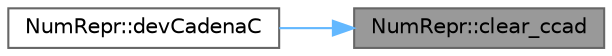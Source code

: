 digraph "NumRepr::clear_ccad"
{
 // INTERACTIVE_SVG=YES
 // LATEX_PDF_SIZE
  bgcolor="transparent";
  edge [fontname=Helvetica,fontsize=10,labelfontname=Helvetica,labelfontsize=10];
  node [fontname=Helvetica,fontsize=10,shape=box,height=0.2,width=0.4];
  rankdir="RL";
  Node1 [label="NumRepr::clear_ccad",height=0.2,width=0.4,color="gray40", fillcolor="grey60", style="filled", fontcolor="black",tooltip=" "];
  Node1 -> Node2 [dir="back",color="steelblue1",style="solid"];
  Node2 [label="NumRepr::devCadenaC",height=0.2,width=0.4,color="grey40", fillcolor="white", style="filled",URL="$namespace_num_repr.html#a36edd93a4de5c8ef300823ce73625440",tooltip=" "];
}
